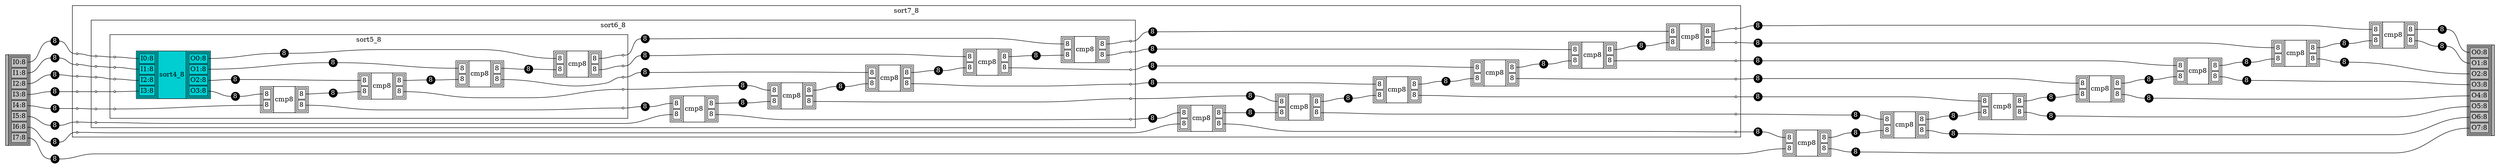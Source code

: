 graph "sort8_8" {
    graph[rankdir="LR", bgcolor="white"]
    node[shape="circle", style="filled", fillcolor="black", height="0.25", fixedsize="true", fontcolor="white"]
    v981[label="8", xlabel=""]
    v983[label="8", xlabel=""]
    v985[label="8", xlabel=""]
    v987[label="8", xlabel=""]
    v989[label="8", xlabel=""]
    v991[label="8", xlabel=""]
    v993[label="8", xlabel=""]
    v995[label="8", xlabel=""]
    v997[label="8", xlabel=""]
    v999[label="8", xlabel=""]
    v1001[label="8", xlabel=""]
    v1003[label="8", xlabel=""]
    v1005[label="8", xlabel=""]
    v1007[label="8", xlabel=""]
    v1009[label="8", xlabel=""]
    v1011[label="8", xlabel=""]
    v1013[label="8", xlabel=""]
    v1015[label="8", xlabel=""]
    v1017[label="8", xlabel=""]
    v1019[label="8", xlabel=""]
    v1021[label="8", xlabel=""]
    v1023[label="8", xlabel=""]
    v1025[label="8", xlabel=""]
    v1027[label="8", xlabel=""]
    v1029[label="8", xlabel=""]
    v1031[label="8", xlabel=""]
    v1033[label="8", xlabel=""]
    v1035[label="8", xlabel=""]
    v1037[label="8", xlabel=""]
    node[shape="plaintext", fillcolor="white", fixedsize="false", fontcolor="black"]
    subgraph cluster_sort7_8_900 {
        label="sort7_8"
        node[shape="circle", style="filled", height="0.05", fixedsize="true", label=""]
        {
            graph[rank="min"]
            v834
            v836
            v838
            v840
            v842
            v844
            v858
        }
        {
            graph[rank="max"]
            v880
            v882
            v878
            v874
            v870
            v866
            v862
        }
        node[shape="circle", style="filled", fillcolor="black", height="0.25", fixedsize="true", fontcolor="white"]
        v846[label="8", xlabel=""]
        v848[label="8", xlabel=""]
        v850[label="8", xlabel=""]
        v852[label="8", xlabel=""]
        v854[label="8", xlabel=""]
        v856[label="8", xlabel=""]
        v860[label="8", xlabel=""]
        v864[label="8", xlabel=""]
        v868[label="8", xlabel=""]
        v872[label="8", xlabel=""]
        v876[label="8", xlabel=""]
        node[shape="plaintext", fillcolor="white", fixedsize="false", fontcolor="black"]
        subgraph cluster_sort6_8_698 {
            label="sort6_8"
            node[shape="circle", style="filled", height="0.05", fixedsize="true", label=""]
            {
                graph[rank="min"]
                v642
                v644
                v646
                v648
                v650
                v662
            }
            {
                graph[rank="max"]
                v680
                v682
                v678
                v674
                v670
                v666
            }
            node[shape="circle", style="filled", fillcolor="black", height="0.25", fixedsize="true", fontcolor="white"]
            v652[label="8", xlabel=""]
            v654[label="8", xlabel=""]
            v656[label="8", xlabel=""]
            v658[label="8", xlabel=""]
            v660[label="8", xlabel=""]
            v664[label="8", xlabel=""]
            v668[label="8", xlabel=""]
            v672[label="8", xlabel=""]
            v676[label="8", xlabel=""]
            node[shape="plaintext", fillcolor="white", fixedsize="false", fontcolor="black"]
            subgraph cluster_sort5_8_527 {
                label="sort5_8"
                node[shape="circle", style="filled", height="0.05", fixedsize="true", label=""]
                {
                    graph[rank="min"]
                    v481
                    v483
                    v485
                    v487
                    v497
                }
                {
                    graph[rank="max"]
                    v511
                    v513
                    v509
                    v505
                    v501
                }
                node[shape="circle", style="filled", fillcolor="black", height="0.25", fixedsize="true", fontcolor="white"]
                v489[label="8", xlabel=""]
                v491[label="8", xlabel=""]
                v493[label="8", xlabel=""]
                v495[label="8", xlabel=""]
                v499[label="8", xlabel=""]
                v503[label="8", xlabel=""]
                v507[label="8", xlabel=""]
                node[shape="plaintext", fillcolor="white", fixedsize="false", fontcolor="black"]
                e515 [label=<
                <table bgcolor="darkturquoise" border="0" cellborder="1" cellspacing="0">
                    <tr>
                        <td>
                            <table>
                                <tr><td height="5" width="5" port="w0">I0:8</td></tr>
                                <tr><td height="5" width="5" port="w1">I1:8</td></tr>
                                <tr><td height="5" width="5" port="w2">I2:8</td></tr>
                                <tr><td height="5" width="5" port="w3">I3:8</td></tr>
                            </table>
                        </td>
                        <td>sort4_8</td>
                        <td>
                            <table>
                                <tr><td height="5" width="5" port="e0">O0:8</td></tr>
                                <tr><td height="5" width="5" port="e1">O1:8</td></tr>
                                <tr><td height="5" width="5" port="e2">O2:8</td></tr>
                                <tr><td height="5" width="5" port="e3">O3:8</td></tr>
                            </table>
                        </td>
                    </tr>
                </table>
                >];
                e517 [label=<
                <table bgcolor="white" border="0" cellborder="1" cellspacing="0">
                    <tr>
                        <td>
                            <table>
                                <tr><td height="5" width="5" port="w0">8</td></tr>
                                <tr><td height="5" width="5" port="w1">8</td></tr>
                            </table>
                        </td>
                        <td>cmp8</td>
                        <td>
                            <table>
                                <tr><td height="5" width="5" port="e0">8</td></tr>
                                <tr><td height="5" width="5" port="e1">8</td></tr>
                            </table>
                        </td>
                    </tr>
                </table>
                >];
                e519 [label=<
                <table bgcolor="white" border="0" cellborder="1" cellspacing="0">
                    <tr>
                        <td>
                            <table>
                                <tr><td height="5" width="5" port="w0">8</td></tr>
                                <tr><td height="5" width="5" port="w1">8</td></tr>
                            </table>
                        </td>
                        <td>cmp8</td>
                        <td>
                            <table>
                                <tr><td height="5" width="5" port="e0">8</td></tr>
                                <tr><td height="5" width="5" port="e1">8</td></tr>
                            </table>
                        </td>
                    </tr>
                </table>
                >];
                e521 [label=<
                <table bgcolor="white" border="0" cellborder="1" cellspacing="0">
                    <tr>
                        <td>
                            <table>
                                <tr><td height="5" width="5" port="w0">8</td></tr>
                                <tr><td height="5" width="5" port="w1">8</td></tr>
                            </table>
                        </td>
                        <td>cmp8</td>
                        <td>
                            <table>
                                <tr><td height="5" width="5" port="e0">8</td></tr>
                                <tr><td height="5" width="5" port="e1">8</td></tr>
                            </table>
                        </td>
                    </tr>
                </table>
                >];
                e523 [label=<
                <table bgcolor="white" border="0" cellborder="1" cellspacing="0">
                    <tr>
                        <td>
                            <table>
                                <tr><td height="5" width="5" port="w0">8</td></tr>
                                <tr><td height="5" width="5" port="w1">8</td></tr>
                            </table>
                        </td>
                        <td>cmp8</td>
                        <td>
                            <table>
                                <tr><td height="5" width="5" port="e0">8</td></tr>
                                <tr><td height="5" width="5" port="e1">8</td></tr>
                            </table>
                        </td>
                    </tr>
                </table>
                >];
            }
            e686 [label=<
            <table bgcolor="white" border="0" cellborder="1" cellspacing="0">
                <tr>
                    <td>
                        <table>
                            <tr><td height="5" width="5" port="w0">8</td></tr>
                            <tr><td height="5" width="5" port="w1">8</td></tr>
                        </table>
                    </td>
                    <td>cmp8</td>
                    <td>
                        <table>
                            <tr><td height="5" width="5" port="e0">8</td></tr>
                            <tr><td height="5" width="5" port="e1">8</td></tr>
                        </table>
                    </td>
                </tr>
            </table>
            >];
            e688 [label=<
            <table bgcolor="white" border="0" cellborder="1" cellspacing="0">
                <tr>
                    <td>
                        <table>
                            <tr><td height="5" width="5" port="w0">8</td></tr>
                            <tr><td height="5" width="5" port="w1">8</td></tr>
                        </table>
                    </td>
                    <td>cmp8</td>
                    <td>
                        <table>
                            <tr><td height="5" width="5" port="e0">8</td></tr>
                            <tr><td height="5" width="5" port="e1">8</td></tr>
                        </table>
                    </td>
                </tr>
            </table>
            >];
            e690 [label=<
            <table bgcolor="white" border="0" cellborder="1" cellspacing="0">
                <tr>
                    <td>
                        <table>
                            <tr><td height="5" width="5" port="w0">8</td></tr>
                            <tr><td height="5" width="5" port="w1">8</td></tr>
                        </table>
                    </td>
                    <td>cmp8</td>
                    <td>
                        <table>
                            <tr><td height="5" width="5" port="e0">8</td></tr>
                            <tr><td height="5" width="5" port="e1">8</td></tr>
                        </table>
                    </td>
                </tr>
            </table>
            >];
            e692 [label=<
            <table bgcolor="white" border="0" cellborder="1" cellspacing="0">
                <tr>
                    <td>
                        <table>
                            <tr><td height="5" width="5" port="w0">8</td></tr>
                            <tr><td height="5" width="5" port="w1">8</td></tr>
                        </table>
                    </td>
                    <td>cmp8</td>
                    <td>
                        <table>
                            <tr><td height="5" width="5" port="e0">8</td></tr>
                            <tr><td height="5" width="5" port="e1">8</td></tr>
                        </table>
                    </td>
                </tr>
            </table>
            >];
            e694 [label=<
            <table bgcolor="white" border="0" cellborder="1" cellspacing="0">
                <tr>
                    <td>
                        <table>
                            <tr><td height="5" width="5" port="w0">8</td></tr>
                            <tr><td height="5" width="5" port="w1">8</td></tr>
                        </table>
                    </td>
                    <td>cmp8</td>
                    <td>
                        <table>
                            <tr><td height="5" width="5" port="e0">8</td></tr>
                            <tr><td height="5" width="5" port="e1">8</td></tr>
                        </table>
                    </td>
                </tr>
            </table>
            >];
        }
        e886 [label=<
        <table bgcolor="white" border="0" cellborder="1" cellspacing="0">
            <tr>
                <td>
                    <table>
                        <tr><td height="5" width="5" port="w0">8</td></tr>
                        <tr><td height="5" width="5" port="w1">8</td></tr>
                    </table>
                </td>
                <td>cmp8</td>
                <td>
                    <table>
                        <tr><td height="5" width="5" port="e0">8</td></tr>
                        <tr><td height="5" width="5" port="e1">8</td></tr>
                    </table>
                </td>
            </tr>
        </table>
        >];
        e888 [label=<
        <table bgcolor="white" border="0" cellborder="1" cellspacing="0">
            <tr>
                <td>
                    <table>
                        <tr><td height="5" width="5" port="w0">8</td></tr>
                        <tr><td height="5" width="5" port="w1">8</td></tr>
                    </table>
                </td>
                <td>cmp8</td>
                <td>
                    <table>
                        <tr><td height="5" width="5" port="e0">8</td></tr>
                        <tr><td height="5" width="5" port="e1">8</td></tr>
                    </table>
                </td>
            </tr>
        </table>
        >];
        e890 [label=<
        <table bgcolor="white" border="0" cellborder="1" cellspacing="0">
            <tr>
                <td>
                    <table>
                        <tr><td height="5" width="5" port="w0">8</td></tr>
                        <tr><td height="5" width="5" port="w1">8</td></tr>
                    </table>
                </td>
                <td>cmp8</td>
                <td>
                    <table>
                        <tr><td height="5" width="5" port="e0">8</td></tr>
                        <tr><td height="5" width="5" port="e1">8</td></tr>
                    </table>
                </td>
            </tr>
        </table>
        >];
        e892 [label=<
        <table bgcolor="white" border="0" cellborder="1" cellspacing="0">
            <tr>
                <td>
                    <table>
                        <tr><td height="5" width="5" port="w0">8</td></tr>
                        <tr><td height="5" width="5" port="w1">8</td></tr>
                    </table>
                </td>
                <td>cmp8</td>
                <td>
                    <table>
                        <tr><td height="5" width="5" port="e0">8</td></tr>
                        <tr><td height="5" width="5" port="e1">8</td></tr>
                    </table>
                </td>
            </tr>
        </table>
        >];
        e894 [label=<
        <table bgcolor="white" border="0" cellborder="1" cellspacing="0">
            <tr>
                <td>
                    <table>
                        <tr><td height="5" width="5" port="w0">8</td></tr>
                        <tr><td height="5" width="5" port="w1">8</td></tr>
                    </table>
                </td>
                <td>cmp8</td>
                <td>
                    <table>
                        <tr><td height="5" width="5" port="e0">8</td></tr>
                        <tr><td height="5" width="5" port="e1">8</td></tr>
                    </table>
                </td>
            </tr>
        </table>
        >];
        e896 [label=<
        <table bgcolor="white" border="0" cellborder="1" cellspacing="0">
            <tr>
                <td>
                    <table>
                        <tr><td height="5" width="5" port="w0">8</td></tr>
                        <tr><td height="5" width="5" port="w1">8</td></tr>
                    </table>
                </td>
                <td>cmp8</td>
                <td>
                    <table>
                        <tr><td height="5" width="5" port="e0">8</td></tr>
                        <tr><td height="5" width="5" port="e1">8</td></tr>
                    </table>
                </td>
            </tr>
        </table>
        >];
    }
    e1041 [label=<
    <table bgcolor="white" border="0" cellborder="1" cellspacing="0">
        <tr>
            <td>
                <table>
                    <tr><td height="5" width="5" port="w0">8</td></tr>
                    <tr><td height="5" width="5" port="w1">8</td></tr>
                </table>
            </td>
            <td>cmp8</td>
            <td>
                <table>
                    <tr><td height="5" width="5" port="e0">8</td></tr>
                    <tr><td height="5" width="5" port="e1">8</td></tr>
                </table>
            </td>
        </tr>
    </table>
    >];
    e1043 [label=<
    <table bgcolor="white" border="0" cellborder="1" cellspacing="0">
        <tr>
            <td>
                <table>
                    <tr><td height="5" width="5" port="w0">8</td></tr>
                    <tr><td height="5" width="5" port="w1">8</td></tr>
                </table>
            </td>
            <td>cmp8</td>
            <td>
                <table>
                    <tr><td height="5" width="5" port="e0">8</td></tr>
                    <tr><td height="5" width="5" port="e1">8</td></tr>
                </table>
            </td>
        </tr>
    </table>
    >];
    e1045 [label=<
    <table bgcolor="white" border="0" cellborder="1" cellspacing="0">
        <tr>
            <td>
                <table>
                    <tr><td height="5" width="5" port="w0">8</td></tr>
                    <tr><td height="5" width="5" port="w1">8</td></tr>
                </table>
            </td>
            <td>cmp8</td>
            <td>
                <table>
                    <tr><td height="5" width="5" port="e0">8</td></tr>
                    <tr><td height="5" width="5" port="e1">8</td></tr>
                </table>
            </td>
        </tr>
    </table>
    >];
    e1047 [label=<
    <table bgcolor="white" border="0" cellborder="1" cellspacing="0">
        <tr>
            <td>
                <table>
                    <tr><td height="5" width="5" port="w0">8</td></tr>
                    <tr><td height="5" width="5" port="w1">8</td></tr>
                </table>
            </td>
            <td>cmp8</td>
            <td>
                <table>
                    <tr><td height="5" width="5" port="e0">8</td></tr>
                    <tr><td height="5" width="5" port="e1">8</td></tr>
                </table>
            </td>
        </tr>
    </table>
    >];
    e1049 [label=<
    <table bgcolor="white" border="0" cellborder="1" cellspacing="0">
        <tr>
            <td>
                <table>
                    <tr><td height="5" width="5" port="w0">8</td></tr>
                    <tr><td height="5" width="5" port="w1">8</td></tr>
                </table>
            </td>
            <td>cmp8</td>
            <td>
                <table>
                    <tr><td height="5" width="5" port="e0">8</td></tr>
                    <tr><td height="5" width="5" port="e1">8</td></tr>
                </table>
            </td>
        </tr>
    </table>
    >];
    e1051 [label=<
    <table bgcolor="white" border="0" cellborder="1" cellspacing="0">
        <tr>
            <td>
                <table>
                    <tr><td height="5" width="5" port="w0">8</td></tr>
                    <tr><td height="5" width="5" port="w1">8</td></tr>
                </table>
            </td>
            <td>cmp8</td>
            <td>
                <table>
                    <tr><td height="5" width="5" port="e0">8</td></tr>
                    <tr><td height="5" width="5" port="e1">8</td></tr>
                </table>
            </td>
        </tr>
    </table>
    >];
    e1053 [label=<
    <table bgcolor="white" border="0" cellborder="1" cellspacing="0">
        <tr>
            <td>
                <table>
                    <tr><td height="5" width="5" port="w0">8</td></tr>
                    <tr><td height="5" width="5" port="w1">8</td></tr>
                </table>
            </td>
            <td>cmp8</td>
            <td>
                <table>
                    <tr><td height="5" width="5" port="e0">8</td></tr>
                    <tr><td height="5" width="5" port="e1">8</td></tr>
                </table>
            </td>
        </tr>
    </table>
    >];
    v981:e -- v834:w
    v983:e -- v836:w
    v985:e -- v838:w
    v987:e -- v840:w
    v989:e -- v842:w
    v991:e -- v844:w
    v993:e -- v858:w
    v880:e -- v995:w
    v882:e -- v997:w
    v878:e -- v999:w
    v874:e -- v1001:w
    v870:e -- v1003:w
    v866:e -- v1005:w
    v862:e -- v1007:w
    v834:e -- v642:w
    v836:e -- v644:w
    v838:e -- v646:w
    v840:e -- v648:w
    v842:e -- v650:w
    v844:e -- v662:w
    v680:e -- v846:w
    v682:e -- v848:w
    v678:e -- v850:w
    v674:e -- v852:w
    v670:e -- v854:w
    v666:e -- v856:w
    v642:e -- v481:w
    v644:e -- v483:w
    v646:e -- v485:w
    v648:e -- v487:w
    v650:e -- v497:w
    v511:e -- v652:w
    v513:e -- v654:w
    v509:e -- v656:w
    v505:e -- v658:w
    v501:e -- v660:w
    v481:e -- e515:w0:w
    v483:e -- e515:w1:w
    v485:e -- e515:w2:w
    v487:e -- e515:w3:w
    e515:e0:e -- v489:w
    e515:e1:e -- v491:w
    e515:e2:e -- v493:w
    e515:e3:e -- v495:w
    v495:e -- e517:w0:w
    v497:e -- e517:w1:w
    e517:e0:e -- v499:w
    e517:e1:e -- v501:w
    v493:e -- e519:w0:w
    v499:e -- e519:w1:w
    e519:e0:e -- v503:w
    e519:e1:e -- v505:w
    v491:e -- e521:w0:w
    v503:e -- e521:w1:w
    e521:e0:e -- v507:w
    e521:e1:e -- v509:w
    v489:e -- e523:w0:w
    v507:e -- e523:w1:w
    e523:e0:e -- v511:w
    e523:e1:e -- v513:w
    v660:e -- e686:w0:w
    v662:e -- e686:w1:w
    e686:e0:e -- v664:w
    e686:e1:e -- v666:w
    v658:e -- e688:w0:w
    v664:e -- e688:w1:w
    e688:e0:e -- v668:w
    e688:e1:e -- v670:w
    v656:e -- e690:w0:w
    v668:e -- e690:w1:w
    e690:e0:e -- v672:w
    e690:e1:e -- v674:w
    v654:e -- e692:w0:w
    v672:e -- e692:w1:w
    e692:e0:e -- v676:w
    e692:e1:e -- v678:w
    v652:e -- e694:w0:w
    v676:e -- e694:w1:w
    e694:e0:e -- v680:w
    e694:e1:e -- v682:w
    v856:e -- e886:w0:w
    v858:e -- e886:w1:w
    e886:e0:e -- v860:w
    e886:e1:e -- v862:w
    v854:e -- e888:w0:w
    v860:e -- e888:w1:w
    e888:e0:e -- v864:w
    e888:e1:e -- v866:w
    v852:e -- e890:w0:w
    v864:e -- e890:w1:w
    e890:e0:e -- v868:w
    e890:e1:e -- v870:w
    v850:e -- e892:w0:w
    v868:e -- e892:w1:w
    e892:e0:e -- v872:w
    e892:e1:e -- v874:w
    v848:e -- e894:w0:w
    v872:e -- e894:w1:w
    e894:e0:e -- v876:w
    e894:e1:e -- v878:w
    v846:e -- e896:w0:w
    v876:e -- e896:w1:w
    e896:e0:e -- v880:w
    e896:e1:e -- v882:w
    v1007:e -- e1041:w0:w
    v1009:e -- e1041:w1:w
    e1041:e0:e -- v1011:w
    e1041:e1:e -- v1013:w
    v1005:e -- e1043:w0:w
    v1011:e -- e1043:w1:w
    e1043:e0:e -- v1015:w
    e1043:e1:e -- v1017:w
    v1003:e -- e1045:w0:w
    v1015:e -- e1045:w1:w
    e1045:e0:e -- v1019:w
    e1045:e1:e -- v1021:w
    v1001:e -- e1047:w0:w
    v1019:e -- e1047:w1:w
    e1047:e0:e -- v1023:w
    e1047:e1:e -- v1025:w
    v999:e -- e1049:w0:w
    v1023:e -- e1049:w1:w
    e1049:e0:e -- v1027:w
    e1049:e1:e -- v1029:w
    v997:e -- e1051:w0:w
    v1027:e -- e1051:w1:w
    e1051:e0:e -- v1031:w
    e1051:e1:e -- v1033:w
    v995:e -- e1053:w0:w
    v1031:e -- e1053:w1:w
    e1053:e0:e -- v1035:w
    e1053:e1:e -- v1037:w
    {
        graph[rank="min"]
        input [label=<
        <table bgcolor="gray" border="0" cellborder="1" cellspacing="0">
            <tr>
                <td></td>
                <td>
                    <table>
                        <tr><td height="5" width="5" port="e0">I0:8</td></tr>
                        <tr><td height="5" width="5" port="e1">I1:8</td></tr>
                        <tr><td height="5" width="5" port="e2">I2:8</td></tr>
                        <tr><td height="5" width="5" port="e3">I3:8</td></tr>
                        <tr><td height="5" width="5" port="e4">I4:8</td></tr>
                        <tr><td height="5" width="5" port="e5">I5:8</td></tr>
                        <tr><td height="5" width="5" port="e6">I6:8</td></tr>
                        <tr><td height="5" width="5" port="e7">I7:8</td></tr>
                    </table>
                </td>
            </tr>
        </table>
        >];
    }
    input:e0:e -- v981:w
    input:e1:e -- v983:w
    input:e2:e -- v985:w
    input:e3:e -- v987:w
    input:e4:e -- v989:w
    input:e5:e -- v991:w
    input:e6:e -- v993:w
    input:e7:e -- v1009:w
    {
        graph[rank="max"]
        output [label=<
        <table bgcolor="gray" border="0" cellborder="1" cellspacing="0">
            <tr>
                <td>
                    <table>
                        <tr><td height="5" width="5" port="w0">O0:8</td></tr>
                        <tr><td height="5" width="5" port="w1">O1:8</td></tr>
                        <tr><td height="5" width="5" port="w2">O2:8</td></tr>
                        <tr><td height="5" width="5" port="w3">O3:8</td></tr>
                        <tr><td height="5" width="5" port="w4">O4:8</td></tr>
                        <tr><td height="5" width="5" port="w5">O5:8</td></tr>
                        <tr><td height="5" width="5" port="w6">O6:8</td></tr>
                        <tr><td height="5" width="5" port="w7">O7:8</td></tr>
                    </table>
                </td>
                <td></td>
            </tr>
        </table>
        >];
    }
    v1035:e -- output:w0:w
    v1037:e -- output:w1:w
    v1033:e -- output:w2:w
    v1029:e -- output:w3:w
    v1025:e -- output:w4:w
    v1021:e -- output:w5:w
    v1017:e -- output:w6:w
    v1013:e -- output:w7:w
}